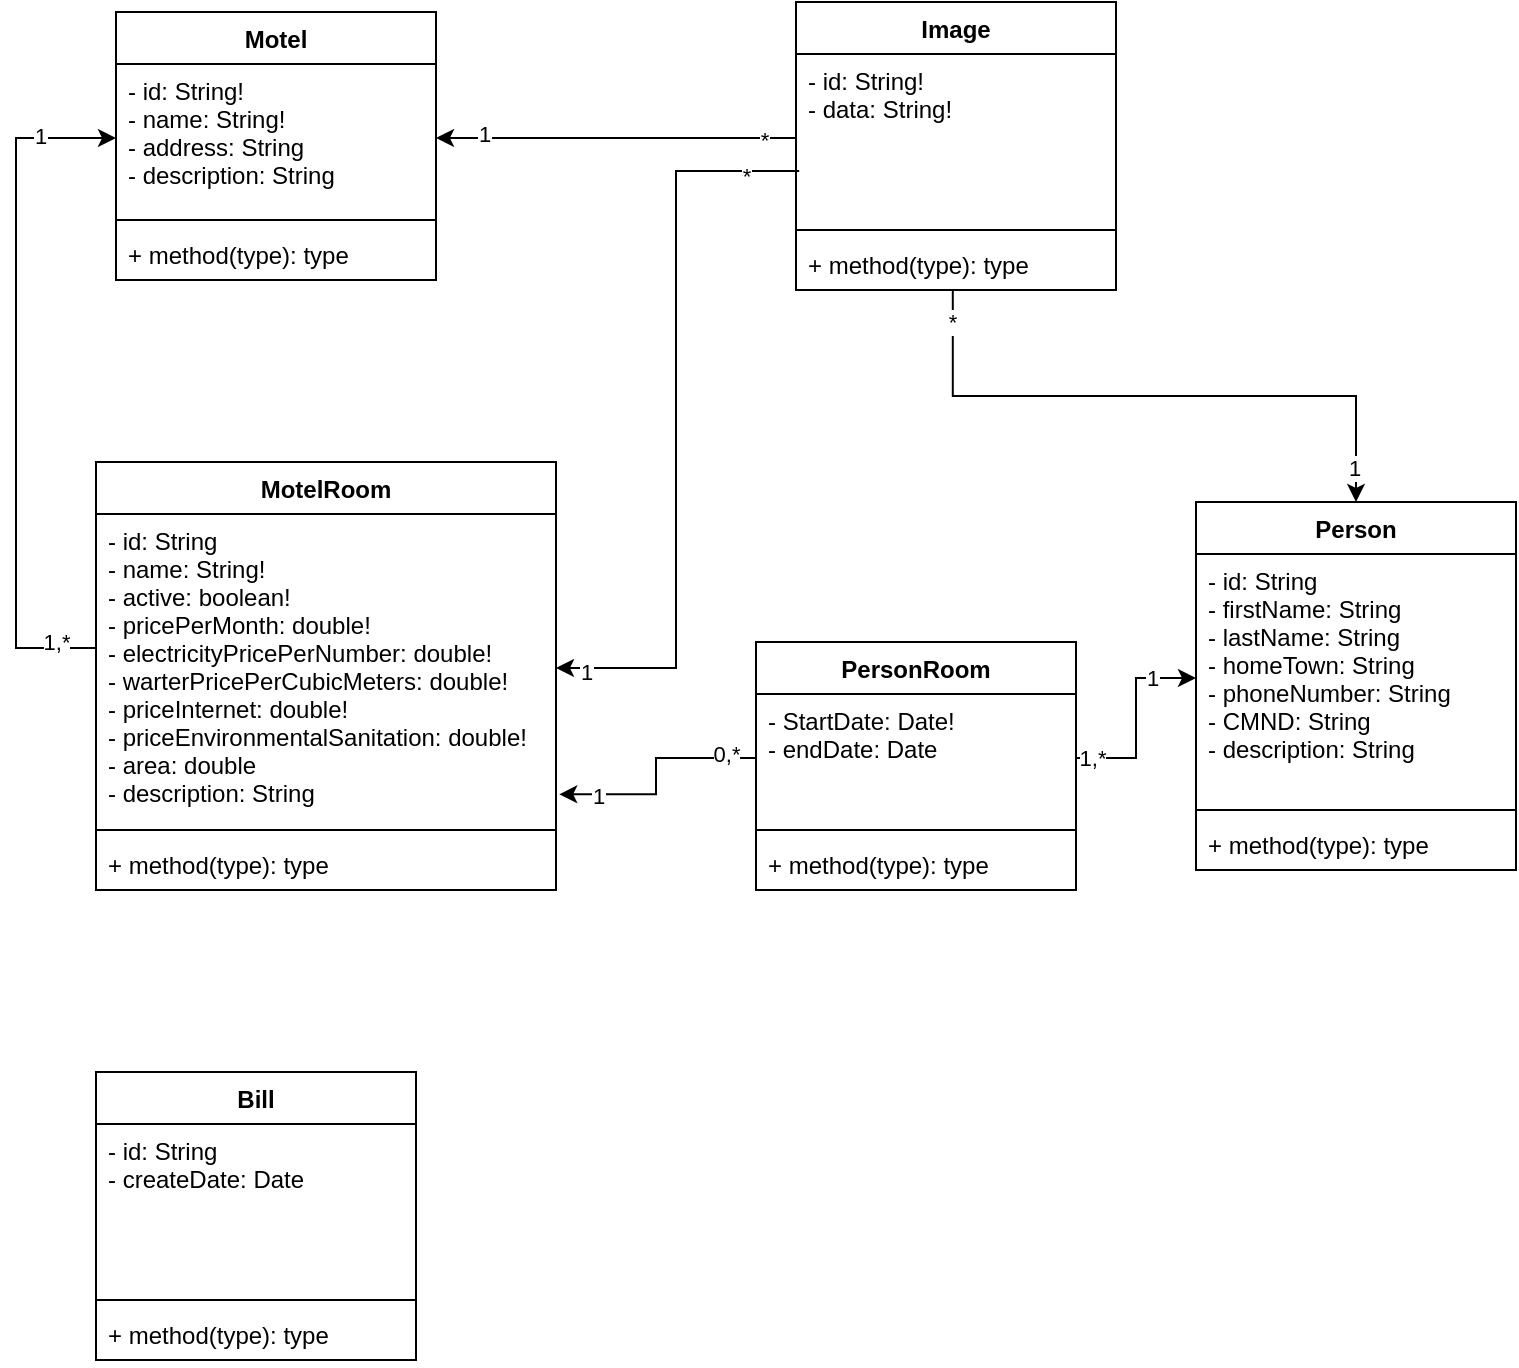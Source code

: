 <mxfile version="15.2.1" type="github">
  <diagram id="EQBp6d7HII66UAh5lN5E" name="Page-1">
    <mxGraphModel dx="813" dy="458" grid="1" gridSize="10" guides="1" tooltips="1" connect="1" arrows="1" fold="1" page="1" pageScale="1" pageWidth="827" pageHeight="1169" math="0" shadow="0">
      <root>
        <mxCell id="0" />
        <mxCell id="1" parent="0" />
        <mxCell id="BVoDOSrA4ISElf-6tjmI-1" value="Motel" style="swimlane;fontStyle=1;align=center;verticalAlign=top;childLayout=stackLayout;horizontal=1;startSize=26;horizontalStack=0;resizeParent=1;resizeParentMax=0;resizeLast=0;collapsible=1;marginBottom=0;" vertex="1" parent="1">
          <mxGeometry x="90" y="55" width="160" height="134" as="geometry" />
        </mxCell>
        <mxCell id="BVoDOSrA4ISElf-6tjmI-2" value="- id: String!&#xa;- name: String!&#xa;- address: String&#xa;- description: String" style="text;strokeColor=none;fillColor=none;align=left;verticalAlign=top;spacingLeft=4;spacingRight=4;overflow=hidden;rotatable=0;points=[[0,0.5],[1,0.5]];portConstraint=eastwest;" vertex="1" parent="BVoDOSrA4ISElf-6tjmI-1">
          <mxGeometry y="26" width="160" height="74" as="geometry" />
        </mxCell>
        <mxCell id="BVoDOSrA4ISElf-6tjmI-3" value="" style="line;strokeWidth=1;fillColor=none;align=left;verticalAlign=middle;spacingTop=-1;spacingLeft=3;spacingRight=3;rotatable=0;labelPosition=right;points=[];portConstraint=eastwest;" vertex="1" parent="BVoDOSrA4ISElf-6tjmI-1">
          <mxGeometry y="100" width="160" height="8" as="geometry" />
        </mxCell>
        <mxCell id="BVoDOSrA4ISElf-6tjmI-4" value="+ method(type): type" style="text;strokeColor=none;fillColor=none;align=left;verticalAlign=top;spacingLeft=4;spacingRight=4;overflow=hidden;rotatable=0;points=[[0,0.5],[1,0.5]];portConstraint=eastwest;" vertex="1" parent="BVoDOSrA4ISElf-6tjmI-1">
          <mxGeometry y="108" width="160" height="26" as="geometry" />
        </mxCell>
        <mxCell id="BVoDOSrA4ISElf-6tjmI-5" value="Image" style="swimlane;fontStyle=1;align=center;verticalAlign=top;childLayout=stackLayout;horizontal=1;startSize=26;horizontalStack=0;resizeParent=1;resizeParentMax=0;resizeLast=0;collapsible=1;marginBottom=0;" vertex="1" parent="1">
          <mxGeometry x="430" y="50" width="160" height="144" as="geometry" />
        </mxCell>
        <mxCell id="BVoDOSrA4ISElf-6tjmI-6" value="- id: String!&#xa;- data: String!" style="text;strokeColor=none;fillColor=none;align=left;verticalAlign=top;spacingLeft=4;spacingRight=4;overflow=hidden;rotatable=0;points=[[0,0.5],[1,0.5]];portConstraint=eastwest;" vertex="1" parent="BVoDOSrA4ISElf-6tjmI-5">
          <mxGeometry y="26" width="160" height="84" as="geometry" />
        </mxCell>
        <mxCell id="BVoDOSrA4ISElf-6tjmI-7" value="" style="line;strokeWidth=1;fillColor=none;align=left;verticalAlign=middle;spacingTop=-1;spacingLeft=3;spacingRight=3;rotatable=0;labelPosition=right;points=[];portConstraint=eastwest;" vertex="1" parent="BVoDOSrA4ISElf-6tjmI-5">
          <mxGeometry y="110" width="160" height="8" as="geometry" />
        </mxCell>
        <mxCell id="BVoDOSrA4ISElf-6tjmI-8" value="+ method(type): type" style="text;strokeColor=none;fillColor=none;align=left;verticalAlign=top;spacingLeft=4;spacingRight=4;overflow=hidden;rotatable=0;points=[[0,0.5],[1,0.5]];portConstraint=eastwest;" vertex="1" parent="BVoDOSrA4ISElf-6tjmI-5">
          <mxGeometry y="118" width="160" height="26" as="geometry" />
        </mxCell>
        <mxCell id="BVoDOSrA4ISElf-6tjmI-9" style="edgeStyle=orthogonalEdgeStyle;rounded=0;orthogonalLoop=1;jettySize=auto;html=1;exitX=1;exitY=0.5;exitDx=0;exitDy=0;entryX=0;entryY=0.5;entryDx=0;entryDy=0;endArrow=none;endFill=0;startArrow=classic;startFill=1;" edge="1" parent="1" source="BVoDOSrA4ISElf-6tjmI-2" target="BVoDOSrA4ISElf-6tjmI-6">
          <mxGeometry relative="1" as="geometry" />
        </mxCell>
        <mxCell id="BVoDOSrA4ISElf-6tjmI-10" value="1" style="edgeLabel;html=1;align=center;verticalAlign=middle;resizable=0;points=[];" vertex="1" connectable="0" parent="BVoDOSrA4ISElf-6tjmI-9">
          <mxGeometry x="-0.732" y="2" relative="1" as="geometry">
            <mxPoint as="offset" />
          </mxGeometry>
        </mxCell>
        <mxCell id="BVoDOSrA4ISElf-6tjmI-11" value="*" style="edgeLabel;html=1;align=center;verticalAlign=middle;resizable=0;points=[];" vertex="1" connectable="0" parent="BVoDOSrA4ISElf-6tjmI-9">
          <mxGeometry x="0.815" y="-1" relative="1" as="geometry">
            <mxPoint as="offset" />
          </mxGeometry>
        </mxCell>
        <mxCell id="BVoDOSrA4ISElf-6tjmI-38" style="edgeStyle=orthogonalEdgeStyle;rounded=0;orthogonalLoop=1;jettySize=auto;html=1;exitX=1.007;exitY=0.91;exitDx=0;exitDy=0;entryX=0;entryY=0.5;entryDx=0;entryDy=0;startArrow=classic;startFill=1;endArrow=none;endFill=0;exitPerimeter=0;" edge="1" parent="1" source="BVoDOSrA4ISElf-6tjmI-13" target="BVoDOSrA4ISElf-6tjmI-34">
          <mxGeometry relative="1" as="geometry" />
        </mxCell>
        <mxCell id="BVoDOSrA4ISElf-6tjmI-41" value="1" style="edgeLabel;html=1;align=center;verticalAlign=middle;resizable=0;points=[];" vertex="1" connectable="0" parent="BVoDOSrA4ISElf-6tjmI-38">
          <mxGeometry x="-0.678" y="-1" relative="1" as="geometry">
            <mxPoint as="offset" />
          </mxGeometry>
        </mxCell>
        <mxCell id="BVoDOSrA4ISElf-6tjmI-42" value="0,*" style="edgeLabel;html=1;align=center;verticalAlign=middle;resizable=0;points=[];" vertex="1" connectable="0" parent="BVoDOSrA4ISElf-6tjmI-38">
          <mxGeometry x="0.731" y="2" relative="1" as="geometry">
            <mxPoint as="offset" />
          </mxGeometry>
        </mxCell>
        <mxCell id="BVoDOSrA4ISElf-6tjmI-12" value="MotelRoom" style="swimlane;fontStyle=1;align=center;verticalAlign=top;childLayout=stackLayout;horizontal=1;startSize=26;horizontalStack=0;resizeParent=1;resizeParentMax=0;resizeLast=0;collapsible=1;marginBottom=0;" vertex="1" parent="1">
          <mxGeometry x="80" y="280" width="230" height="214" as="geometry" />
        </mxCell>
        <mxCell id="BVoDOSrA4ISElf-6tjmI-13" value="- id: String&#xa;- name: String!&#xa;- active: boolean!&#xa;- pricePerMonth: double!&#xa;- electricityPricePerNumber: double!&#xa;- warterPricePerCubicMeters: double!&#xa;- priceInternet: double!&#xa;- priceEnvironmentalSanitation: double!&#xa;- area: double&#xa;- description: String" style="text;strokeColor=none;fillColor=none;align=left;verticalAlign=top;spacingLeft=4;spacingRight=4;overflow=hidden;rotatable=0;points=[[0,0.5],[1,0.5]];portConstraint=eastwest;" vertex="1" parent="BVoDOSrA4ISElf-6tjmI-12">
          <mxGeometry y="26" width="230" height="154" as="geometry" />
        </mxCell>
        <mxCell id="BVoDOSrA4ISElf-6tjmI-14" value="" style="line;strokeWidth=1;fillColor=none;align=left;verticalAlign=middle;spacingTop=-1;spacingLeft=3;spacingRight=3;rotatable=0;labelPosition=right;points=[];portConstraint=eastwest;" vertex="1" parent="BVoDOSrA4ISElf-6tjmI-12">
          <mxGeometry y="180" width="230" height="8" as="geometry" />
        </mxCell>
        <mxCell id="BVoDOSrA4ISElf-6tjmI-15" value="+ method(type): type" style="text;strokeColor=none;fillColor=none;align=left;verticalAlign=top;spacingLeft=4;spacingRight=4;overflow=hidden;rotatable=0;points=[[0,0.5],[1,0.5]];portConstraint=eastwest;" vertex="1" parent="BVoDOSrA4ISElf-6tjmI-12">
          <mxGeometry y="188" width="230" height="26" as="geometry" />
        </mxCell>
        <mxCell id="BVoDOSrA4ISElf-6tjmI-16" style="edgeStyle=orthogonalEdgeStyle;rounded=0;orthogonalLoop=1;jettySize=auto;html=1;exitX=1;exitY=0.5;exitDx=0;exitDy=0;entryX=0.01;entryY=0.696;entryDx=0;entryDy=0;startArrow=classic;startFill=1;endArrow=none;endFill=0;entryPerimeter=0;" edge="1" parent="1" source="BVoDOSrA4ISElf-6tjmI-13" target="BVoDOSrA4ISElf-6tjmI-6">
          <mxGeometry relative="1" as="geometry" />
        </mxCell>
        <mxCell id="BVoDOSrA4ISElf-6tjmI-17" value="1" style="edgeLabel;html=1;align=center;verticalAlign=middle;resizable=0;points=[];" vertex="1" connectable="0" parent="BVoDOSrA4ISElf-6tjmI-16">
          <mxGeometry x="-0.919" y="-2" relative="1" as="geometry">
            <mxPoint as="offset" />
          </mxGeometry>
        </mxCell>
        <mxCell id="BVoDOSrA4ISElf-6tjmI-18" value="*" style="edgeLabel;html=1;align=center;verticalAlign=middle;resizable=0;points=[];" vertex="1" connectable="0" parent="BVoDOSrA4ISElf-6tjmI-16">
          <mxGeometry x="0.856" y="-2" relative="1" as="geometry">
            <mxPoint as="offset" />
          </mxGeometry>
        </mxCell>
        <mxCell id="BVoDOSrA4ISElf-6tjmI-19" style="edgeStyle=orthogonalEdgeStyle;rounded=0;orthogonalLoop=1;jettySize=auto;html=1;exitX=0;exitY=0.5;exitDx=0;exitDy=0;entryX=0;entryY=0.5;entryDx=0;entryDy=0;startArrow=classic;startFill=1;endArrow=none;endFill=0;" edge="1" parent="1" source="BVoDOSrA4ISElf-6tjmI-2" target="BVoDOSrA4ISElf-6tjmI-13">
          <mxGeometry relative="1" as="geometry">
            <Array as="points">
              <mxPoint x="40" y="118" />
              <mxPoint x="40" y="373" />
            </Array>
          </mxGeometry>
        </mxCell>
        <mxCell id="BVoDOSrA4ISElf-6tjmI-20" value="1" style="edgeLabel;html=1;align=center;verticalAlign=middle;resizable=0;points=[];" vertex="1" connectable="0" parent="BVoDOSrA4ISElf-6tjmI-19">
          <mxGeometry x="-0.787" y="-1" relative="1" as="geometry">
            <mxPoint as="offset" />
          </mxGeometry>
        </mxCell>
        <mxCell id="BVoDOSrA4ISElf-6tjmI-21" value="1,*" style="edgeLabel;html=1;align=center;verticalAlign=middle;resizable=0;points=[];" vertex="1" connectable="0" parent="BVoDOSrA4ISElf-6tjmI-19">
          <mxGeometry x="0.831" y="3" relative="1" as="geometry">
            <mxPoint as="offset" />
          </mxGeometry>
        </mxCell>
        <mxCell id="BVoDOSrA4ISElf-6tjmI-26" style="edgeStyle=orthogonalEdgeStyle;rounded=0;orthogonalLoop=1;jettySize=auto;html=1;exitX=0.5;exitY=0;exitDx=0;exitDy=0;entryX=0.49;entryY=0.987;entryDx=0;entryDy=0;startArrow=classic;startFill=1;endArrow=none;endFill=0;entryPerimeter=0;" edge="1" parent="1" source="BVoDOSrA4ISElf-6tjmI-22" target="BVoDOSrA4ISElf-6tjmI-8">
          <mxGeometry relative="1" as="geometry" />
        </mxCell>
        <mxCell id="BVoDOSrA4ISElf-6tjmI-46" value="1" style="edgeLabel;html=1;align=center;verticalAlign=middle;resizable=0;points=[];" vertex="1" connectable="0" parent="BVoDOSrA4ISElf-6tjmI-26">
          <mxGeometry x="-0.89" y="1" relative="1" as="geometry">
            <mxPoint as="offset" />
          </mxGeometry>
        </mxCell>
        <mxCell id="BVoDOSrA4ISElf-6tjmI-47" value="*" style="edgeLabel;html=1;align=center;verticalAlign=middle;resizable=0;points=[];" vertex="1" connectable="0" parent="BVoDOSrA4ISElf-6tjmI-26">
          <mxGeometry x="0.894" y="1" relative="1" as="geometry">
            <mxPoint as="offset" />
          </mxGeometry>
        </mxCell>
        <mxCell id="BVoDOSrA4ISElf-6tjmI-22" value="Person" style="swimlane;fontStyle=1;align=center;verticalAlign=top;childLayout=stackLayout;horizontal=1;startSize=26;horizontalStack=0;resizeParent=1;resizeParentMax=0;resizeLast=0;collapsible=1;marginBottom=0;" vertex="1" parent="1">
          <mxGeometry x="630" y="300" width="160" height="184" as="geometry" />
        </mxCell>
        <mxCell id="BVoDOSrA4ISElf-6tjmI-23" value="- id: String&#xa;- firstName: String&#xa;- lastName: String&#xa;- homeTown: String&#xa;- phoneNumber: String&#xa;- CMND: String&#xa;- description: String" style="text;strokeColor=none;fillColor=none;align=left;verticalAlign=top;spacingLeft=4;spacingRight=4;overflow=hidden;rotatable=0;points=[[0,0.5],[1,0.5]];portConstraint=eastwest;" vertex="1" parent="BVoDOSrA4ISElf-6tjmI-22">
          <mxGeometry y="26" width="160" height="124" as="geometry" />
        </mxCell>
        <mxCell id="BVoDOSrA4ISElf-6tjmI-24" value="" style="line;strokeWidth=1;fillColor=none;align=left;verticalAlign=middle;spacingTop=-1;spacingLeft=3;spacingRight=3;rotatable=0;labelPosition=right;points=[];portConstraint=eastwest;" vertex="1" parent="BVoDOSrA4ISElf-6tjmI-22">
          <mxGeometry y="150" width="160" height="8" as="geometry" />
        </mxCell>
        <mxCell id="BVoDOSrA4ISElf-6tjmI-25" value="+ method(type): type" style="text;strokeColor=none;fillColor=none;align=left;verticalAlign=top;spacingLeft=4;spacingRight=4;overflow=hidden;rotatable=0;points=[[0,0.5],[1,0.5]];portConstraint=eastwest;" vertex="1" parent="BVoDOSrA4ISElf-6tjmI-22">
          <mxGeometry y="158" width="160" height="26" as="geometry" />
        </mxCell>
        <mxCell id="BVoDOSrA4ISElf-6tjmI-33" value="PersonRoom" style="swimlane;fontStyle=1;align=center;verticalAlign=top;childLayout=stackLayout;horizontal=1;startSize=26;horizontalStack=0;resizeParent=1;resizeParentMax=0;resizeLast=0;collapsible=1;marginBottom=0;" vertex="1" parent="1">
          <mxGeometry x="410" y="370" width="160" height="124" as="geometry" />
        </mxCell>
        <mxCell id="BVoDOSrA4ISElf-6tjmI-34" value="- StartDate: Date!&#xa;- endDate: Date" style="text;strokeColor=none;fillColor=none;align=left;verticalAlign=top;spacingLeft=4;spacingRight=4;overflow=hidden;rotatable=0;points=[[0,0.5],[1,0.5]];portConstraint=eastwest;" vertex="1" parent="BVoDOSrA4ISElf-6tjmI-33">
          <mxGeometry y="26" width="160" height="64" as="geometry" />
        </mxCell>
        <mxCell id="BVoDOSrA4ISElf-6tjmI-35" value="" style="line;strokeWidth=1;fillColor=none;align=left;verticalAlign=middle;spacingTop=-1;spacingLeft=3;spacingRight=3;rotatable=0;labelPosition=right;points=[];portConstraint=eastwest;" vertex="1" parent="BVoDOSrA4ISElf-6tjmI-33">
          <mxGeometry y="90" width="160" height="8" as="geometry" />
        </mxCell>
        <mxCell id="BVoDOSrA4ISElf-6tjmI-36" value="+ method(type): type" style="text;strokeColor=none;fillColor=none;align=left;verticalAlign=top;spacingLeft=4;spacingRight=4;overflow=hidden;rotatable=0;points=[[0,0.5],[1,0.5]];portConstraint=eastwest;" vertex="1" parent="BVoDOSrA4ISElf-6tjmI-33">
          <mxGeometry y="98" width="160" height="26" as="geometry" />
        </mxCell>
        <mxCell id="BVoDOSrA4ISElf-6tjmI-40" style="edgeStyle=orthogonalEdgeStyle;rounded=0;orthogonalLoop=1;jettySize=auto;html=1;exitX=0;exitY=0.5;exitDx=0;exitDy=0;entryX=1;entryY=0.5;entryDx=0;entryDy=0;startArrow=classic;startFill=1;endArrow=none;endFill=0;" edge="1" parent="1" source="BVoDOSrA4ISElf-6tjmI-23" target="BVoDOSrA4ISElf-6tjmI-34">
          <mxGeometry relative="1" as="geometry" />
        </mxCell>
        <mxCell id="BVoDOSrA4ISElf-6tjmI-43" value="1" style="edgeLabel;html=1;align=center;verticalAlign=middle;resizable=0;points=[];" vertex="1" connectable="0" parent="BVoDOSrA4ISElf-6tjmI-40">
          <mxGeometry x="-0.563" relative="1" as="geometry">
            <mxPoint as="offset" />
          </mxGeometry>
        </mxCell>
        <mxCell id="BVoDOSrA4ISElf-6tjmI-45" value="1,*" style="edgeLabel;html=1;align=center;verticalAlign=middle;resizable=0;points=[];" vertex="1" connectable="0" parent="BVoDOSrA4ISElf-6tjmI-40">
          <mxGeometry x="0.843" relative="1" as="geometry">
            <mxPoint as="offset" />
          </mxGeometry>
        </mxCell>
        <mxCell id="BVoDOSrA4ISElf-6tjmI-48" value="Bill" style="swimlane;fontStyle=1;align=center;verticalAlign=top;childLayout=stackLayout;horizontal=1;startSize=26;horizontalStack=0;resizeParent=1;resizeParentMax=0;resizeLast=0;collapsible=1;marginBottom=0;" vertex="1" parent="1">
          <mxGeometry x="80" y="585" width="160" height="144" as="geometry" />
        </mxCell>
        <mxCell id="BVoDOSrA4ISElf-6tjmI-49" value="- id: String&#xa;- createDate: Date&#xa;" style="text;strokeColor=none;fillColor=none;align=left;verticalAlign=top;spacingLeft=4;spacingRight=4;overflow=hidden;rotatable=0;points=[[0,0.5],[1,0.5]];portConstraint=eastwest;" vertex="1" parent="BVoDOSrA4ISElf-6tjmI-48">
          <mxGeometry y="26" width="160" height="84" as="geometry" />
        </mxCell>
        <mxCell id="BVoDOSrA4ISElf-6tjmI-50" value="" style="line;strokeWidth=1;fillColor=none;align=left;verticalAlign=middle;spacingTop=-1;spacingLeft=3;spacingRight=3;rotatable=0;labelPosition=right;points=[];portConstraint=eastwest;" vertex="1" parent="BVoDOSrA4ISElf-6tjmI-48">
          <mxGeometry y="110" width="160" height="8" as="geometry" />
        </mxCell>
        <mxCell id="BVoDOSrA4ISElf-6tjmI-51" value="+ method(type): type" style="text;strokeColor=none;fillColor=none;align=left;verticalAlign=top;spacingLeft=4;spacingRight=4;overflow=hidden;rotatable=0;points=[[0,0.5],[1,0.5]];portConstraint=eastwest;" vertex="1" parent="BVoDOSrA4ISElf-6tjmI-48">
          <mxGeometry y="118" width="160" height="26" as="geometry" />
        </mxCell>
      </root>
    </mxGraphModel>
  </diagram>
</mxfile>
